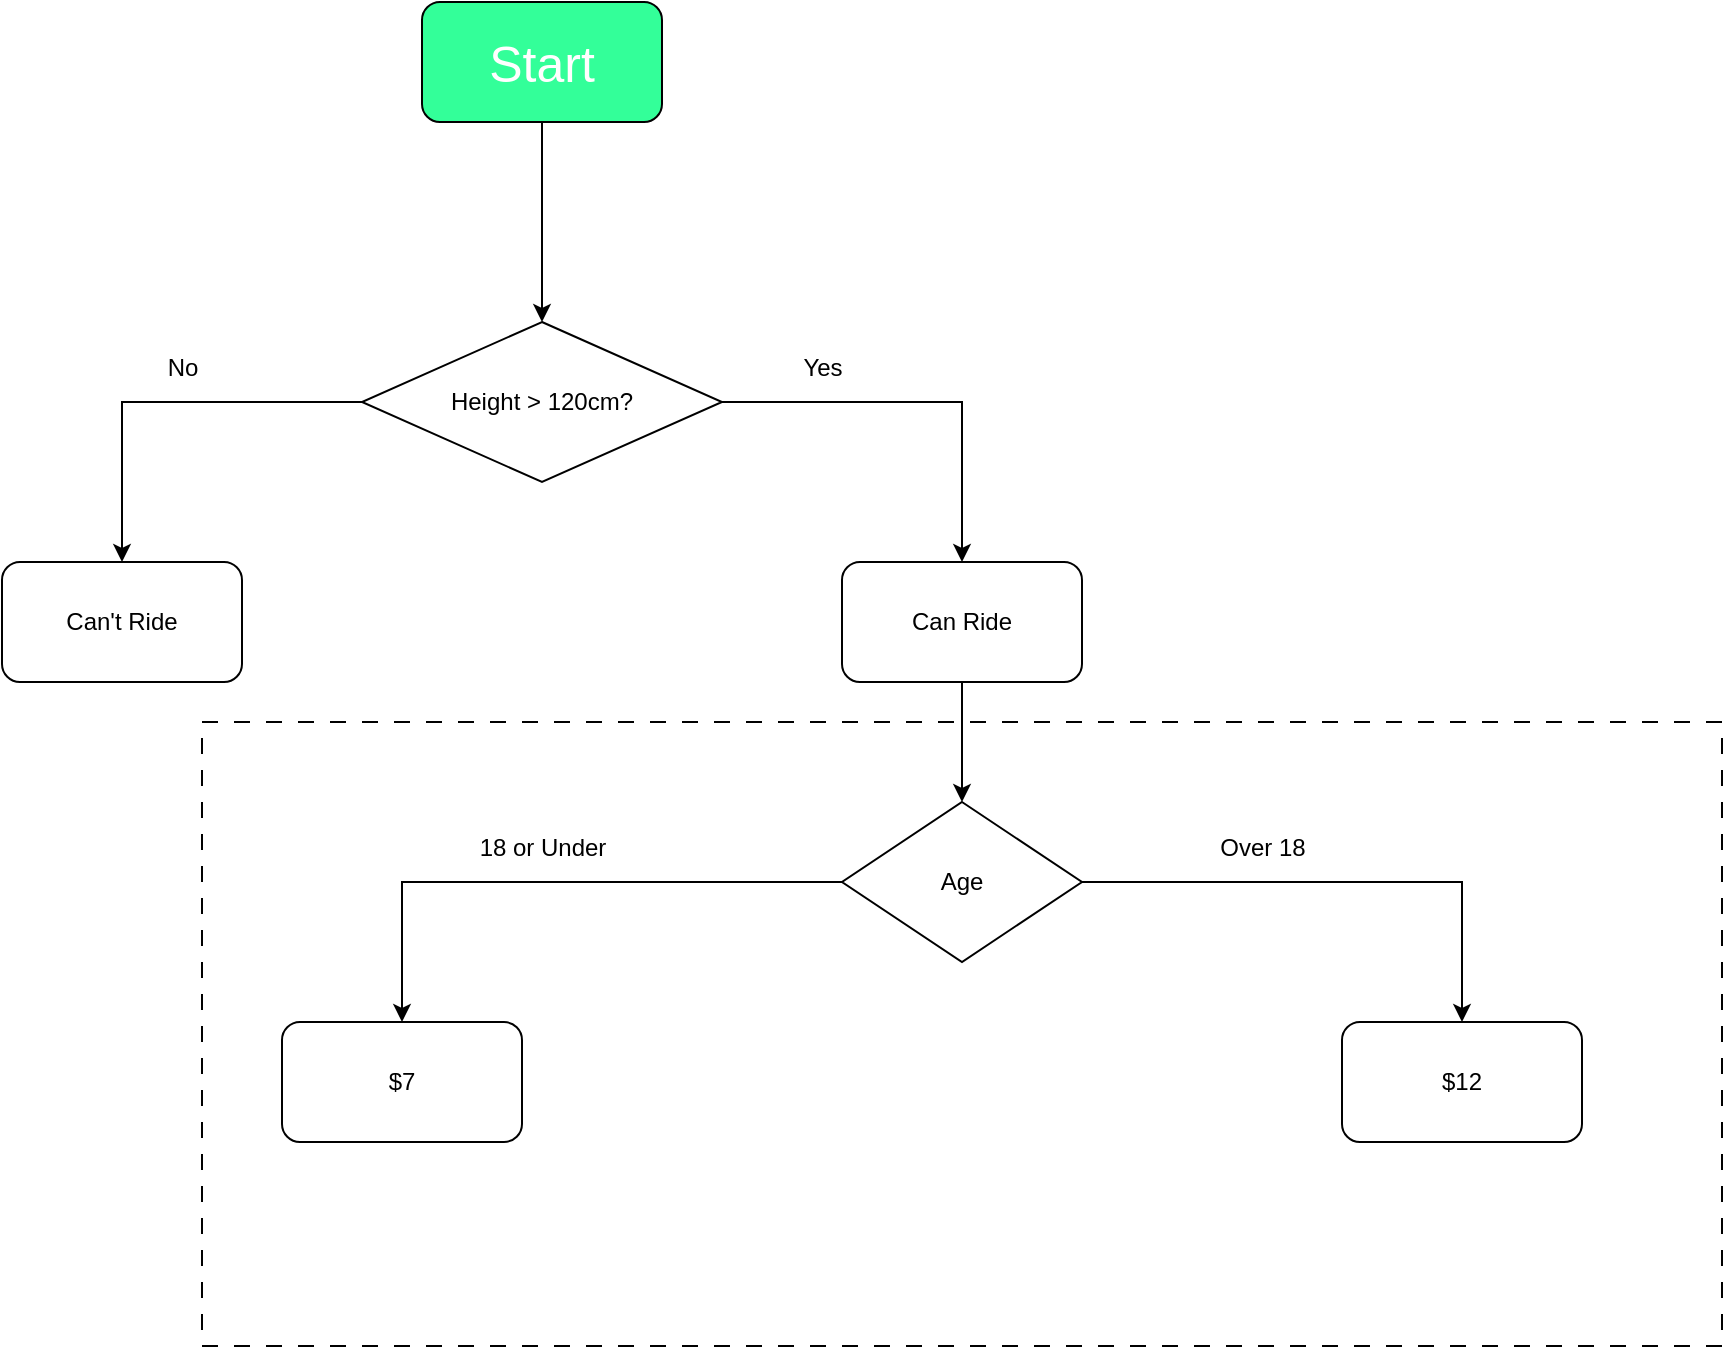 <mxfile version="21.3.7" type="github">
  <diagram name="Page-1" id="xZHvIAAQGr9MMOOQ5kH0">
    <mxGraphModel dx="1615" dy="858" grid="1" gridSize="10" guides="1" tooltips="1" connect="1" arrows="1" fold="1" page="1" pageScale="1" pageWidth="850" pageHeight="1100" math="0" shadow="0">
      <root>
        <mxCell id="0" />
        <mxCell id="1" parent="0" />
        <mxCell id="z6sOqxmc2CLrrQpiagO1-1" value="&lt;font style=&quot;font-size: 25px;&quot; color=&quot;#ffffff&quot;&gt;Start&lt;/font&gt;" style="rounded=1;whiteSpace=wrap;html=1;fillColor=#33FF99;" vertex="1" parent="1">
          <mxGeometry x="340" y="50" width="120" height="60" as="geometry" />
        </mxCell>
        <mxCell id="z6sOqxmc2CLrrQpiagO1-2" value="Height &amp;gt; 120cm?" style="rhombus;whiteSpace=wrap;html=1;" vertex="1" parent="1">
          <mxGeometry x="310" y="210" width="180" height="80" as="geometry" />
        </mxCell>
        <mxCell id="z6sOqxmc2CLrrQpiagO1-3" value="" style="endArrow=classic;html=1;rounded=0;exitX=0.5;exitY=1;exitDx=0;exitDy=0;entryX=0.5;entryY=0;entryDx=0;entryDy=0;" edge="1" parent="1" source="z6sOqxmc2CLrrQpiagO1-1" target="z6sOqxmc2CLrrQpiagO1-2">
          <mxGeometry width="50" height="50" relative="1" as="geometry">
            <mxPoint x="400" y="320" as="sourcePoint" />
            <mxPoint x="450" y="270" as="targetPoint" />
          </mxGeometry>
        </mxCell>
        <mxCell id="z6sOqxmc2CLrrQpiagO1-4" value="Can&#39;t Ride" style="rounded=1;whiteSpace=wrap;html=1;" vertex="1" parent="1">
          <mxGeometry x="130" y="330" width="120" height="60" as="geometry" />
        </mxCell>
        <mxCell id="z6sOqxmc2CLrrQpiagO1-5" value="Can Ride" style="rounded=1;whiteSpace=wrap;html=1;" vertex="1" parent="1">
          <mxGeometry x="550" y="330" width="120" height="60" as="geometry" />
        </mxCell>
        <mxCell id="z6sOqxmc2CLrrQpiagO1-7" value="" style="endArrow=classic;html=1;rounded=0;exitX=0;exitY=0.5;exitDx=0;exitDy=0;entryX=0.5;entryY=0;entryDx=0;entryDy=0;" edge="1" parent="1" source="z6sOqxmc2CLrrQpiagO1-2" target="z6sOqxmc2CLrrQpiagO1-4">
          <mxGeometry width="50" height="50" relative="1" as="geometry">
            <mxPoint x="270" y="240" as="sourcePoint" />
            <mxPoint x="320" y="190" as="targetPoint" />
            <Array as="points">
              <mxPoint x="190" y="250" />
            </Array>
          </mxGeometry>
        </mxCell>
        <mxCell id="z6sOqxmc2CLrrQpiagO1-8" value="" style="endArrow=classic;html=1;rounded=0;exitX=1;exitY=0.5;exitDx=0;exitDy=0;entryX=0.5;entryY=0;entryDx=0;entryDy=0;" edge="1" parent="1" source="z6sOqxmc2CLrrQpiagO1-2" target="z6sOqxmc2CLrrQpiagO1-5">
          <mxGeometry width="50" height="50" relative="1" as="geometry">
            <mxPoint x="400" y="320" as="sourcePoint" />
            <mxPoint x="450" y="270" as="targetPoint" />
            <Array as="points">
              <mxPoint x="610" y="250" />
            </Array>
          </mxGeometry>
        </mxCell>
        <mxCell id="z6sOqxmc2CLrrQpiagO1-9" value="No" style="text;html=1;align=center;verticalAlign=middle;resizable=0;points=[];autosize=1;strokeColor=none;fillColor=none;" vertex="1" parent="1">
          <mxGeometry x="200" y="218" width="40" height="30" as="geometry" />
        </mxCell>
        <mxCell id="z6sOqxmc2CLrrQpiagO1-10" value="Yes" style="text;html=1;align=center;verticalAlign=middle;resizable=0;points=[];autosize=1;strokeColor=none;fillColor=none;" vertex="1" parent="1">
          <mxGeometry x="520" y="218" width="40" height="30" as="geometry" />
        </mxCell>
        <mxCell id="z6sOqxmc2CLrrQpiagO1-11" value="Age" style="rhombus;whiteSpace=wrap;html=1;shadow=0;" vertex="1" parent="1">
          <mxGeometry x="550" y="450" width="120" height="80" as="geometry" />
        </mxCell>
        <mxCell id="z6sOqxmc2CLrrQpiagO1-12" value="" style="endArrow=classic;html=1;rounded=0;exitX=0.5;exitY=1;exitDx=0;exitDy=0;entryX=0.5;entryY=0;entryDx=0;entryDy=0;" edge="1" parent="1" source="z6sOqxmc2CLrrQpiagO1-5" target="z6sOqxmc2CLrrQpiagO1-11">
          <mxGeometry width="50" height="50" relative="1" as="geometry">
            <mxPoint x="400" y="470" as="sourcePoint" />
            <mxPoint x="450" y="420" as="targetPoint" />
          </mxGeometry>
        </mxCell>
        <mxCell id="z6sOqxmc2CLrrQpiagO1-13" value="$7" style="rounded=1;whiteSpace=wrap;html=1;shadow=0;" vertex="1" parent="1">
          <mxGeometry x="270" y="560" width="120" height="60" as="geometry" />
        </mxCell>
        <mxCell id="z6sOqxmc2CLrrQpiagO1-14" value="$12" style="rounded=1;whiteSpace=wrap;html=1;shadow=0;" vertex="1" parent="1">
          <mxGeometry x="800" y="560" width="120" height="60" as="geometry" />
        </mxCell>
        <mxCell id="z6sOqxmc2CLrrQpiagO1-15" value="" style="endArrow=classic;html=1;rounded=0;exitX=0;exitY=0.5;exitDx=0;exitDy=0;entryX=0.5;entryY=0;entryDx=0;entryDy=0;shadow=0;" edge="1" parent="1" source="z6sOqxmc2CLrrQpiagO1-11" target="z6sOqxmc2CLrrQpiagO1-13">
          <mxGeometry width="50" height="50" relative="1" as="geometry">
            <mxPoint x="400" y="470" as="sourcePoint" />
            <mxPoint x="450" y="420" as="targetPoint" />
            <Array as="points">
              <mxPoint x="330" y="490" />
            </Array>
          </mxGeometry>
        </mxCell>
        <mxCell id="z6sOqxmc2CLrrQpiagO1-16" value="" style="endArrow=classic;html=1;rounded=0;exitX=1;exitY=0.5;exitDx=0;exitDy=0;entryX=0.5;entryY=0;entryDx=0;entryDy=0;shadow=0;" edge="1" parent="1" source="z6sOqxmc2CLrrQpiagO1-11" target="z6sOqxmc2CLrrQpiagO1-14">
          <mxGeometry width="50" height="50" relative="1" as="geometry">
            <mxPoint x="400" y="470" as="sourcePoint" />
            <mxPoint x="450" y="420" as="targetPoint" />
            <Array as="points">
              <mxPoint x="860" y="490" />
            </Array>
          </mxGeometry>
        </mxCell>
        <mxCell id="z6sOqxmc2CLrrQpiagO1-17" value="18 or Under" style="text;html=1;align=center;verticalAlign=middle;resizable=0;points=[];autosize=1;shadow=0;" vertex="1" parent="1">
          <mxGeometry x="360" y="458" width="80" height="30" as="geometry" />
        </mxCell>
        <mxCell id="z6sOqxmc2CLrrQpiagO1-18" value="Over 18" style="text;html=1;align=center;verticalAlign=middle;resizable=0;points=[];autosize=1;shadow=0;" vertex="1" parent="1">
          <mxGeometry x="725" y="458" width="70" height="30" as="geometry" />
        </mxCell>
        <mxCell id="z6sOqxmc2CLrrQpiagO1-20" value="" style="rounded=0;whiteSpace=wrap;html=1;fillColor=none;dashed=1;dashPattern=8 8;" vertex="1" parent="1">
          <mxGeometry x="230" y="410" width="760" height="312" as="geometry" />
        </mxCell>
      </root>
    </mxGraphModel>
  </diagram>
</mxfile>
